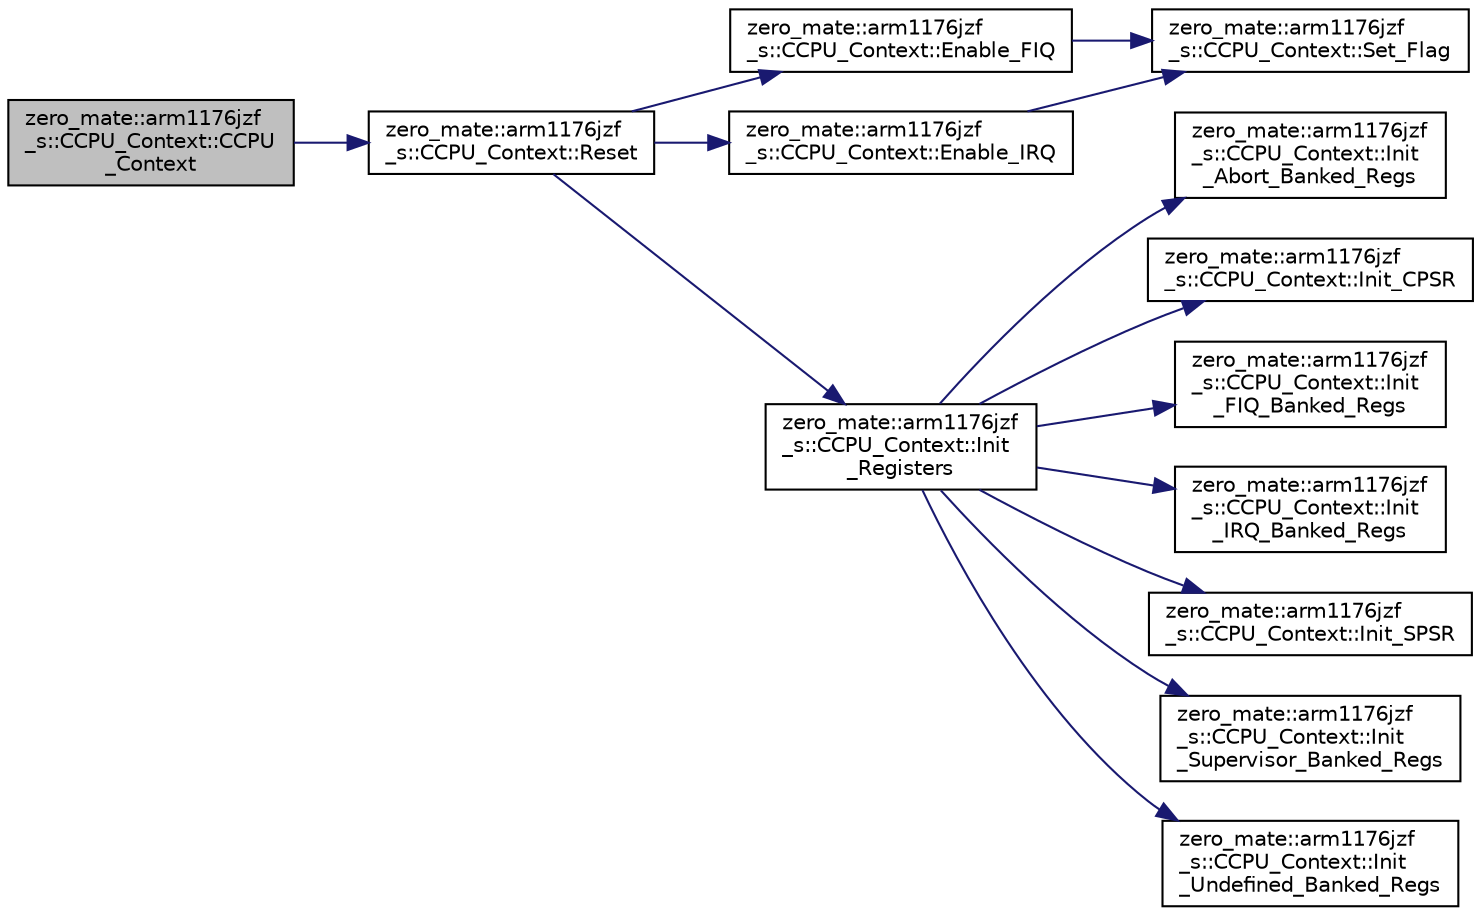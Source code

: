 digraph "zero_mate::arm1176jzf_s::CCPU_Context::CCPU_Context"
{
 // LATEX_PDF_SIZE
  bgcolor="transparent";
  edge [fontname="Helvetica",fontsize="10",labelfontname="Helvetica",labelfontsize="10"];
  node [fontname="Helvetica",fontsize="10",shape=record];
  rankdir="LR";
  Node1 [label="zero_mate::arm1176jzf\l_s::CCPU_Context::CCPU\l_Context",height=0.2,width=0.4,color="black", fillcolor="grey75", style="filled", fontcolor="black",tooltip=" "];
  Node1 -> Node2 [color="midnightblue",fontsize="10",style="solid",fontname="Helvetica"];
  Node2 [label="zero_mate::arm1176jzf\l_s::CCPU_Context::Reset",height=0.2,width=0.4,color="black",URL="$classzero__mate_1_1arm1176jzf__s_1_1CCPU__Context.html#a286edf7ca93bc920f9896b5b777b4b8b",tooltip=" "];
  Node2 -> Node3 [color="midnightblue",fontsize="10",style="solid",fontname="Helvetica"];
  Node3 [label="zero_mate::arm1176jzf\l_s::CCPU_Context::Enable_FIQ",height=0.2,width=0.4,color="black",URL="$classzero__mate_1_1arm1176jzf__s_1_1CCPU__Context.html#a4789016607700ae260a623eadfb3c9c1",tooltip=" "];
  Node3 -> Node4 [color="midnightblue",fontsize="10",style="solid",fontname="Helvetica"];
  Node4 [label="zero_mate::arm1176jzf\l_s::CCPU_Context::Set_Flag",height=0.2,width=0.4,color="black",URL="$classzero__mate_1_1arm1176jzf__s_1_1CCPU__Context.html#a984bace2773aca71cf04701aa0ce9c54",tooltip=" "];
  Node2 -> Node5 [color="midnightblue",fontsize="10",style="solid",fontname="Helvetica"];
  Node5 [label="zero_mate::arm1176jzf\l_s::CCPU_Context::Enable_IRQ",height=0.2,width=0.4,color="black",URL="$classzero__mate_1_1arm1176jzf__s_1_1CCPU__Context.html#ad4e826047d6896ca87837039aa1f7f7c",tooltip=" "];
  Node5 -> Node4 [color="midnightblue",fontsize="10",style="solid",fontname="Helvetica"];
  Node2 -> Node6 [color="midnightblue",fontsize="10",style="solid",fontname="Helvetica"];
  Node6 [label="zero_mate::arm1176jzf\l_s::CCPU_Context::Init\l_Registers",height=0.2,width=0.4,color="black",URL="$classzero__mate_1_1arm1176jzf__s_1_1CCPU__Context.html#a2f550e28044af7ff0ddb866527a95356",tooltip=" "];
  Node6 -> Node7 [color="midnightblue",fontsize="10",style="solid",fontname="Helvetica"];
  Node7 [label="zero_mate::arm1176jzf\l_s::CCPU_Context::Init\l_Abort_Banked_Regs",height=0.2,width=0.4,color="black",URL="$classzero__mate_1_1arm1176jzf__s_1_1CCPU__Context.html#aacfb4cc6e44ca967a9e258ba583f588b",tooltip=" "];
  Node6 -> Node8 [color="midnightblue",fontsize="10",style="solid",fontname="Helvetica"];
  Node8 [label="zero_mate::arm1176jzf\l_s::CCPU_Context::Init_CPSR",height=0.2,width=0.4,color="black",URL="$classzero__mate_1_1arm1176jzf__s_1_1CCPU__Context.html#a68f089f1b45e6f22295a7339eeeade33",tooltip=" "];
  Node6 -> Node9 [color="midnightblue",fontsize="10",style="solid",fontname="Helvetica"];
  Node9 [label="zero_mate::arm1176jzf\l_s::CCPU_Context::Init\l_FIQ_Banked_Regs",height=0.2,width=0.4,color="black",URL="$classzero__mate_1_1arm1176jzf__s_1_1CCPU__Context.html#a651a92dac2106063a9988c63fb80fcdd",tooltip=" "];
  Node6 -> Node10 [color="midnightblue",fontsize="10",style="solid",fontname="Helvetica"];
  Node10 [label="zero_mate::arm1176jzf\l_s::CCPU_Context::Init\l_IRQ_Banked_Regs",height=0.2,width=0.4,color="black",URL="$classzero__mate_1_1arm1176jzf__s_1_1CCPU__Context.html#a38524842c1e4f158af18c1e2cafd14ed",tooltip=" "];
  Node6 -> Node11 [color="midnightblue",fontsize="10",style="solid",fontname="Helvetica"];
  Node11 [label="zero_mate::arm1176jzf\l_s::CCPU_Context::Init_SPSR",height=0.2,width=0.4,color="black",URL="$classzero__mate_1_1arm1176jzf__s_1_1CCPU__Context.html#af24fe774c931e6fe4c0abe70956463de",tooltip=" "];
  Node6 -> Node12 [color="midnightblue",fontsize="10",style="solid",fontname="Helvetica"];
  Node12 [label="zero_mate::arm1176jzf\l_s::CCPU_Context::Init\l_Supervisor_Banked_Regs",height=0.2,width=0.4,color="black",URL="$classzero__mate_1_1arm1176jzf__s_1_1CCPU__Context.html#a945204938f4a5e92be738c48711218c2",tooltip=" "];
  Node6 -> Node13 [color="midnightblue",fontsize="10",style="solid",fontname="Helvetica"];
  Node13 [label="zero_mate::arm1176jzf\l_s::CCPU_Context::Init\l_Undefined_Banked_Regs",height=0.2,width=0.4,color="black",URL="$classzero__mate_1_1arm1176jzf__s_1_1CCPU__Context.html#a6eb0ee94a81e166d7b02a78f45b4d028",tooltip=" "];
}
